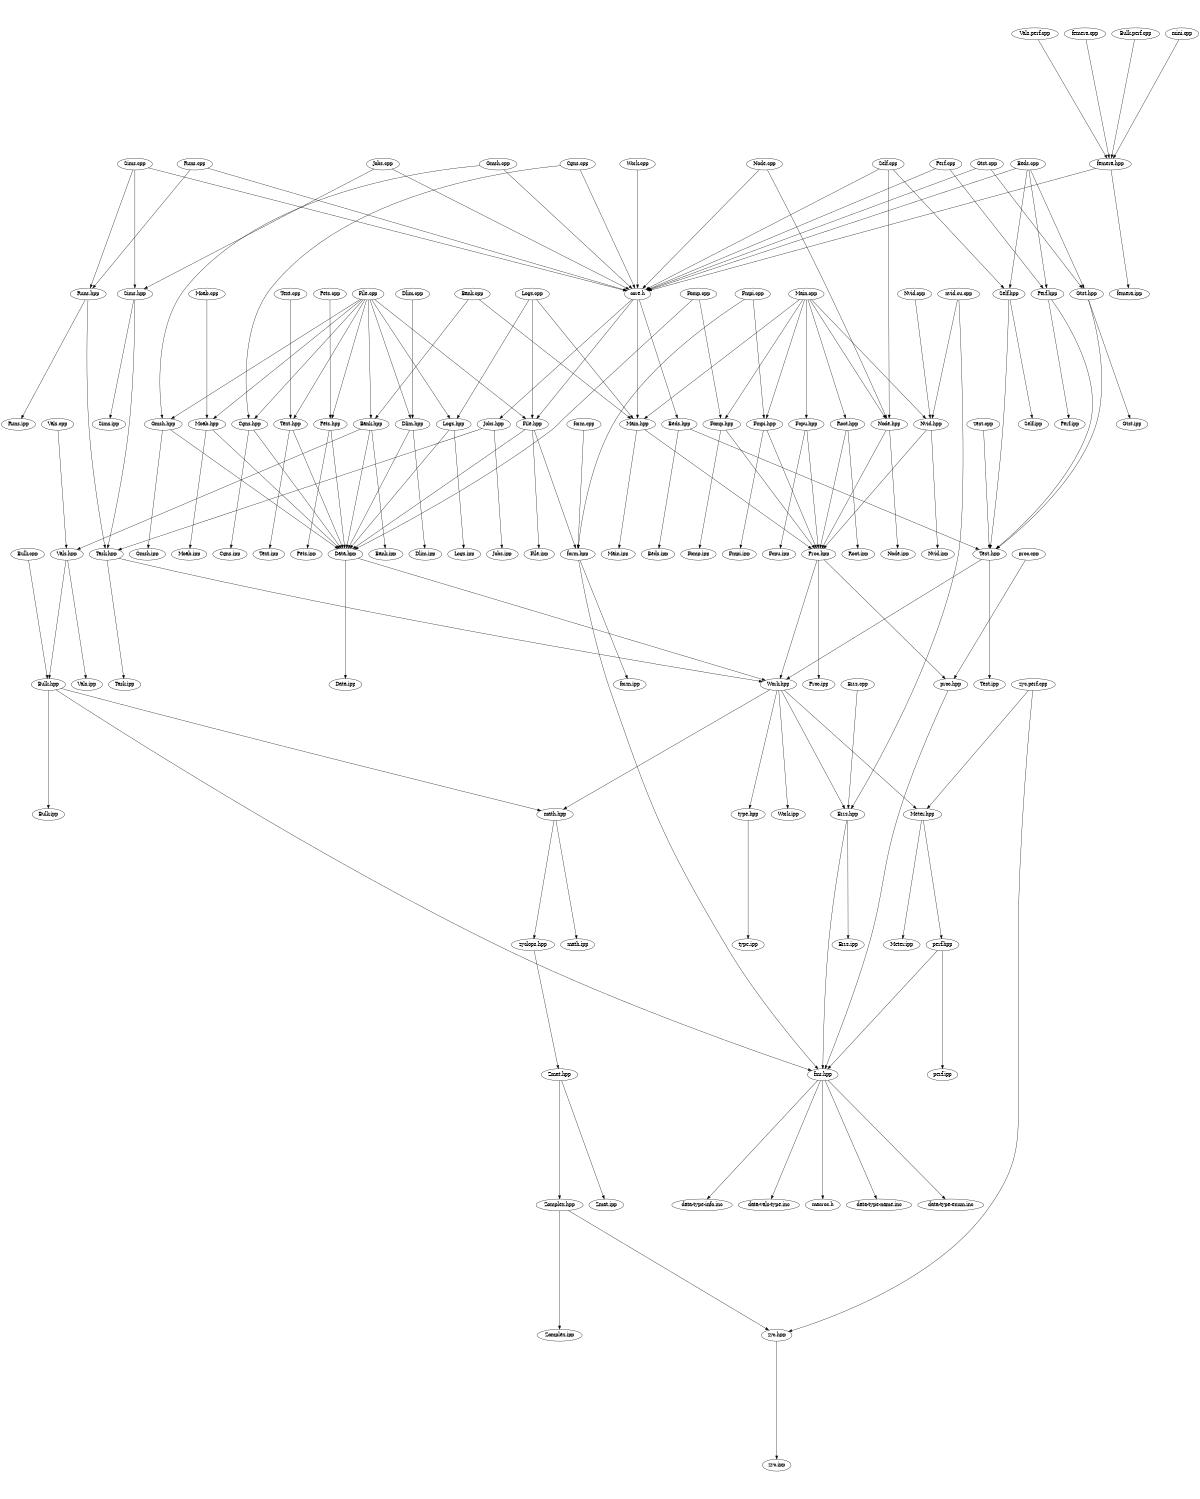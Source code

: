 digraph "source tree" {
    overlap=scale;
    size="8,10";
    ratio="fill";
    fontsize="16";
    fontname="Helvetica";
	clusterrank="local";
	"fmr.hpp" -> "macros.h"
	"zyc.perf.cpp" -> "Meter.hpp"
	"Logs.cpp" -> "Logs.hpp"
	"Sims.hpp" -> "Sims.ipp"
	"Self.cpp" -> "Node.hpp"
	"Task.hpp" -> "Work.hpp"
	"Root.hpp" -> "Root.ipp"
	"Gmsh.cpp" -> "Gmsh.hpp"
	"Errs.cpp" -> "Errs.hpp"
	"Self.hpp" -> "Self.ipp"
	"Moab.hpp" -> "Data.hpp"
	"proc.hpp" -> "fmr.hpp"
	"zyclops.hpp" -> "Zmat.hpp"
	"Work.hpp" -> "Meter.hpp"
	"Bank.cpp" -> "Bank.hpp"
	"Vals.cpp" -> "Vals.hpp"
	"Gtst.hpp" -> "Test.hpp"
	"Main.hpp" -> "Proc.hpp"
	"core.h" -> "Beds.hpp"
	"Zmat.hpp" -> "Zmat.ipp"
	"Nvid.cpp" -> "Nvid.hpp"
	"Logs.cpp" -> "File.hpp"
	"Sims.cpp" -> "core.h"
	"Fmpi.hpp" -> "Fmpi.ipp"
	"Bulk.cpp" -> "Bulk.hpp"
	"Text.hpp" -> "Data.hpp"
	"Perf.hpp" -> "Perf.ipp"
	"femera.hpp" -> "femera.ipp"
	"core.h" -> "File.hpp"
	"type.hpp" -> "type.ipp"
	"Vals.perf.cpp" -> "femera.hpp"
	"Jobs.hpp" -> "Task.hpp"
	"Perf.cpp" -> "Perf.hpp"
	"Meter.hpp" -> "Meter.ipp"
	"Pets.cpp" -> "Pets.hpp"
	"Node.hpp" -> "Proc.hpp"
	"Jobs.cpp" -> "Sims.hpp"
	"Test.hpp" -> "Test.ipp"
	"Logs.cpp" -> "Main.hpp"
	"File.hpp" -> "Data.hpp"
	"Main.cpp" -> "Nvid.hpp"
	"File.cpp" -> "Bank.hpp"
	"Self.hpp" -> "Test.hpp"
	"fmr.hpp" -> "data-type-name.inc"
	"Bulk.hpp" -> "Bulk.ipp"
	"Cgns.hpp" -> "Cgns.ipp"
	"Bank.hpp" -> "Vals.hpp"
	"Bulk.hpp" -> "math.hpp"
	"Data.hpp" -> "Work.hpp"
	"core.h" -> "Main.hpp"
	"Work.hpp" -> "math.hpp"
	"Text.hpp" -> "Text.ipp"
	"Zomplex.hpp" -> "Zomplex.ipp"
	"Bank.hpp" -> "Data.hpp"
	"Fomp.cpp" -> "Fomp.hpp"
	"Dlim.hpp" -> "Data.hpp"
	"Proc.hpp" -> "proc.hpp"
	"File.cpp" -> "File.hpp"
	"Fcpu.hpp" -> "Proc.hpp"
	"Perf.cpp" -> "core.h"
	"Beds.cpp" -> "Self.hpp"
	"Work.hpp" -> "Errs.hpp"
	"File.hpp" -> "form.hpp"
	"Gtst.hpp" -> "Gtst.ipp"
	"zyc.hpp" -> "zyc.ipp"
	"Fomp.hpp" -> "Proc.hpp"
	"Pets.hpp" -> "Data.hpp"
	"Proc.hpp" -> "Proc.ipp"
	"File.cpp" -> "Cgns.hpp"
	"femera.cpp" -> "femera.hpp"
	"Nvid.hpp" -> "Proc.hpp"
	"Data.hpp" -> "Data.ipp"
	"Bulk.perf.cpp" -> "femera.hpp"
	"Jobs.hpp" -> "Jobs.ipp"
	"Node.hpp" -> "Node.ipp"
	"form.hpp" -> "fmr.hpp"
	"Beds.cpp" -> "core.h"
	"Fcpu.hpp" -> "Fcpu.ipp"
	"Proc.hpp" -> "Work.hpp"
	"Jobs.cpp" -> "core.h"
	"Gtst.cpp" -> "core.h"
	"Task.hpp" -> "Task.ipp"
	"Bank.hpp" -> "Bank.ipp"
	"Sims.cpp" -> "Runs.hpp"
	"Vals.hpp" -> "Bulk.hpp"
	"Fomp.cpp" -> "Data.hpp"
	"proc.cpp" -> "proc.hpp"
	"Main.hpp" -> "Main.ipp"
	"File.hpp" -> "File.ipp"
	"File.cpp" -> "Gmsh.hpp"
	"Beds.cpp" -> "Gtst.hpp"
	"Beds.hpp" -> "Beds.ipp"
	"Node.cpp" -> "Node.hpp"
	"Zmat.hpp" -> "Zomplex.hpp"
	"Fomp.hpp" -> "Fomp.ipp"
	"form.hpp" -> "form.ipp"
	"Logs.hpp" -> "Logs.ipp"
	"Main.cpp" -> "Main.hpp"
	"Errs.hpp" -> "Errs.ipp"
	"Work.hpp" -> "Work.ipp"
	"Main.cpp" -> "Node.hpp"
	"File.cpp" -> "Text.hpp"
	"Pets.hpp" -> "Pets.ipp"
	"Gmsh.hpp" -> "Data.hpp"
	"Bulk.hpp" -> "fmr.hpp"
	"fmr.hpp" -> "data-type-enum.inc"
	"Text.cpp" -> "Text.hpp"
	"Work.cpp" -> "core.h"
	"Bank.cpp" -> "Main.hpp"
	"femera.hpp" -> "core.h"
	"Gmsh.hpp" -> "Gmsh.ipp"
	"nvid.cu.cpp" -> "Nvid.hpp"
	"Beds.cpp" -> "Perf.hpp"
	"Fmpi.cpp" -> "form.hpp"
	"Main.cpp" -> "Root.hpp"
	"File.cpp" -> "Logs.hpp"
	"Dlim.cpp" -> "Dlim.hpp"
	"Self.cpp" -> "Self.hpp"
	"File.cpp" -> "Moab.hpp"
	"Self.cpp" -> "core.h"
	"zyc.perf.cpp" -> "zyc.hpp"
	"math.hpp" -> "math.ipp"
	"Vals.hpp" -> "Vals.ipp"
	"Root.hpp" -> "Proc.hpp"
	"Beds.hpp" -> "Test.hpp"
	"Logs.hpp" -> "Data.hpp"
	"Fmpi.hpp" -> "Proc.hpp"
	"Nvid.hpp" -> "Nvid.ipp"
	"Node.cpp" -> "core.h"
	"Test.hpp" -> "Work.hpp"
	"form.cpp" -> "form.hpp"
	"Cgns.hpp" -> "Data.hpp"
	"mini.cpp" -> "femera.hpp"
	"Runs.cpp" -> "core.h"
	"Errs.hpp" -> "fmr.hpp"
	"File.cpp" -> "Pets.hpp"
	"Gmsh.cpp" -> "core.h"
	"Cgns.cpp" -> "core.h"
	"Sims.cpp" -> "Sims.hpp"
	"Moab.cpp" -> "Moab.hpp"
	"Main.cpp" -> "Fmpi.hpp"
	"core.h" -> "Jobs.hpp"
	"Test.cpp" -> "Test.hpp"
	"Runs.cpp" -> "Runs.hpp"
	"Main.cpp" -> "Fcpu.hpp"
	"Fmpi.cpp" -> "Fmpi.hpp"
	"Moab.hpp" -> "Moab.ipp"
	"File.cpp" -> "Dlim.hpp"
	"Work.hpp" -> "type.hpp"
	"perf.hpp" -> "fmr.hpp"
	"fmr.hpp" -> "data-type-info.inc"
	"Sims.hpp" -> "Task.hpp"
	"perf.hpp" -> "perf.ipp"
	"fmr.hpp" -> "data-vals-type.inc"
	"nvid.cu.cpp" -> "Errs.hpp"
	"Main.cpp" -> "Fomp.hpp"
	"Perf.hpp" -> "Test.hpp"
	"Cgns.cpp" -> "Cgns.hpp"
	"Zomplex.hpp" -> "zyc.hpp"
	"Runs.hpp" -> "Task.hpp"
	"Runs.hpp" -> "Runs.ipp"
	"Dlim.hpp" -> "Dlim.ipp"
	"Gtst.cpp" -> "Gtst.hpp"
	"math.hpp" -> "zyclops.hpp"
	"Meter.hpp" -> "perf.hpp"
}
